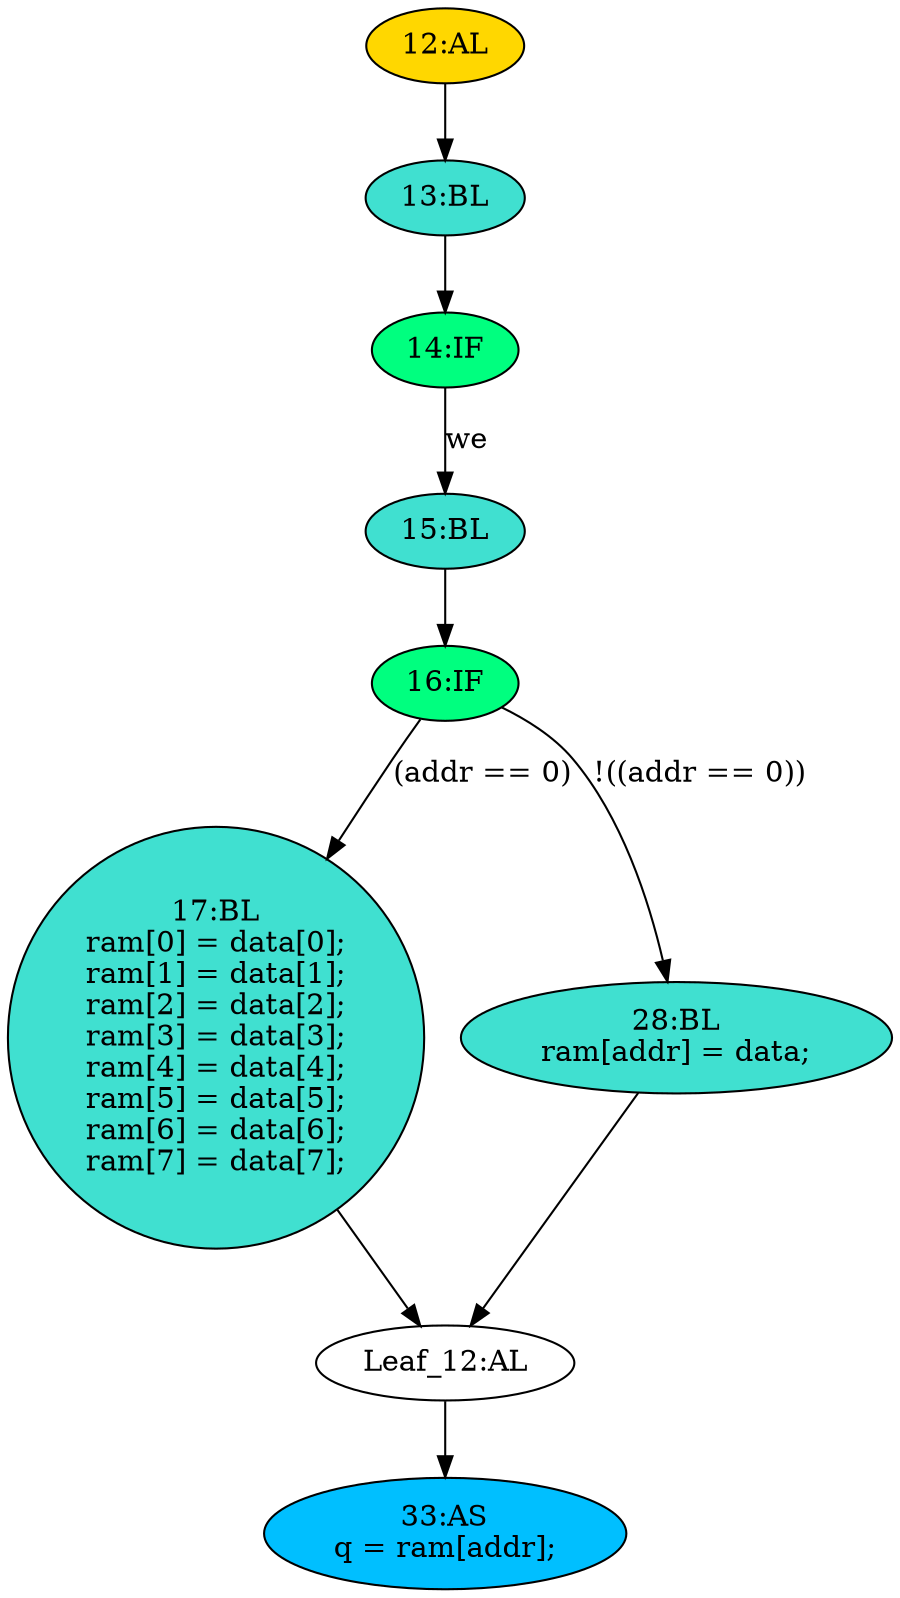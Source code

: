 strict digraph "compose( ,  )" {
	node [label="\N"];
	"16:IF"	[ast="<pyverilog.vparser.ast.IfStatement object at 0x7f8cc1ad8910>",
		fillcolor=springgreen,
		label="16:IF",
		statements="[]",
		style=filled,
		typ=IfStatement];
	"17:BL"	[ast="<pyverilog.vparser.ast.Block object at 0x7f8cc1ad8d50>",
		fillcolor=turquoise,
		label="17:BL
ram[0] = data[0];
ram[1] = data[1];
ram[2] = data[2];
ram[3] = data[3];
ram[4] = data[4];
ram[5] = data[5];
ram[6] = data[\
6];
ram[7] = data[7];",
		statements="[<pyverilog.vparser.ast.BlockingSubstitution object at 0x7f8cc1e7d6d0>, <pyverilog.vparser.ast.BlockingSubstitution object at 0x7f8cc1e66950>, <\
pyverilog.vparser.ast.BlockingSubstitution object at 0x7f8cc1e66550>, <pyverilog.vparser.ast.BlockingSubstitution object at 0x7f8cc1eea150>, <\
pyverilog.vparser.ast.BlockingSubstitution object at 0x7f8cc3768ad0>, <pyverilog.vparser.ast.BlockingSubstitution object at 0x7f8cc1ad8c10>, <\
pyverilog.vparser.ast.BlockingSubstitution object at 0x7f8cc1ad8890>, <pyverilog.vparser.ast.BlockingSubstitution object at 0x7f8cc1ad8390>]",
		style=filled,
		typ=Block];
	"16:IF" -> "17:BL"	[cond="['addr']",
		label="(addr == 0)",
		lineno=16];
	"28:BL"	[ast="<pyverilog.vparser.ast.Block object at 0x7f8cc1ad8590>",
		fillcolor=turquoise,
		label="28:BL
ram[addr] = data;",
		statements="[<pyverilog.vparser.ast.BlockingSubstitution object at 0x7f8cc1ad8750>]",
		style=filled,
		typ=Block];
	"16:IF" -> "28:BL"	[cond="['addr']",
		label="!((addr == 0))",
		lineno=16];
	"15:BL"	[ast="<pyverilog.vparser.ast.Block object at 0x7f8cc1e633d0>",
		fillcolor=turquoise,
		label="15:BL",
		statements="[]",
		style=filled,
		typ=Block];
	"15:BL" -> "16:IF"	[cond="[]",
		lineno=None];
	"Leaf_12:AL"	[def_var="['ram']",
		label="Leaf_12:AL"];
	"17:BL" -> "Leaf_12:AL"	[cond="[]",
		lineno=None];
	"13:BL"	[ast="<pyverilog.vparser.ast.Block object at 0x7f8cc1e63e10>",
		fillcolor=turquoise,
		label="13:BL",
		statements="[]",
		style=filled,
		typ=Block];
	"14:IF"	[ast="<pyverilog.vparser.ast.IfStatement object at 0x7f8cc1e63790>",
		fillcolor=springgreen,
		label="14:IF",
		statements="[]",
		style=filled,
		typ=IfStatement];
	"13:BL" -> "14:IF"	[cond="[]",
		lineno=None];
	"14:IF" -> "15:BL"	[cond="['we']",
		label=we,
		lineno=14];
	"33:AS"	[ast="<pyverilog.vparser.ast.Assign object at 0x7f8cc1ad8690>",
		def_var="['q']",
		fillcolor=deepskyblue,
		label="33:AS
q = ram[addr];",
		statements="[]",
		style=filled,
		typ=Assign,
		use_var="['ram', 'addr']"];
	"12:AL"	[ast="<pyverilog.vparser.ast.Always object at 0x7f8cc1bce550>",
		clk_sens=True,
		fillcolor=gold,
		label="12:AL",
		sens="['clk']",
		statements="[]",
		style=filled,
		typ=Always,
		use_var="['we', 'data', 'addr']"];
	"12:AL" -> "13:BL"	[cond="[]",
		lineno=None];
	"Leaf_12:AL" -> "33:AS";
	"28:BL" -> "Leaf_12:AL"	[cond="[]",
		lineno=None];
}
